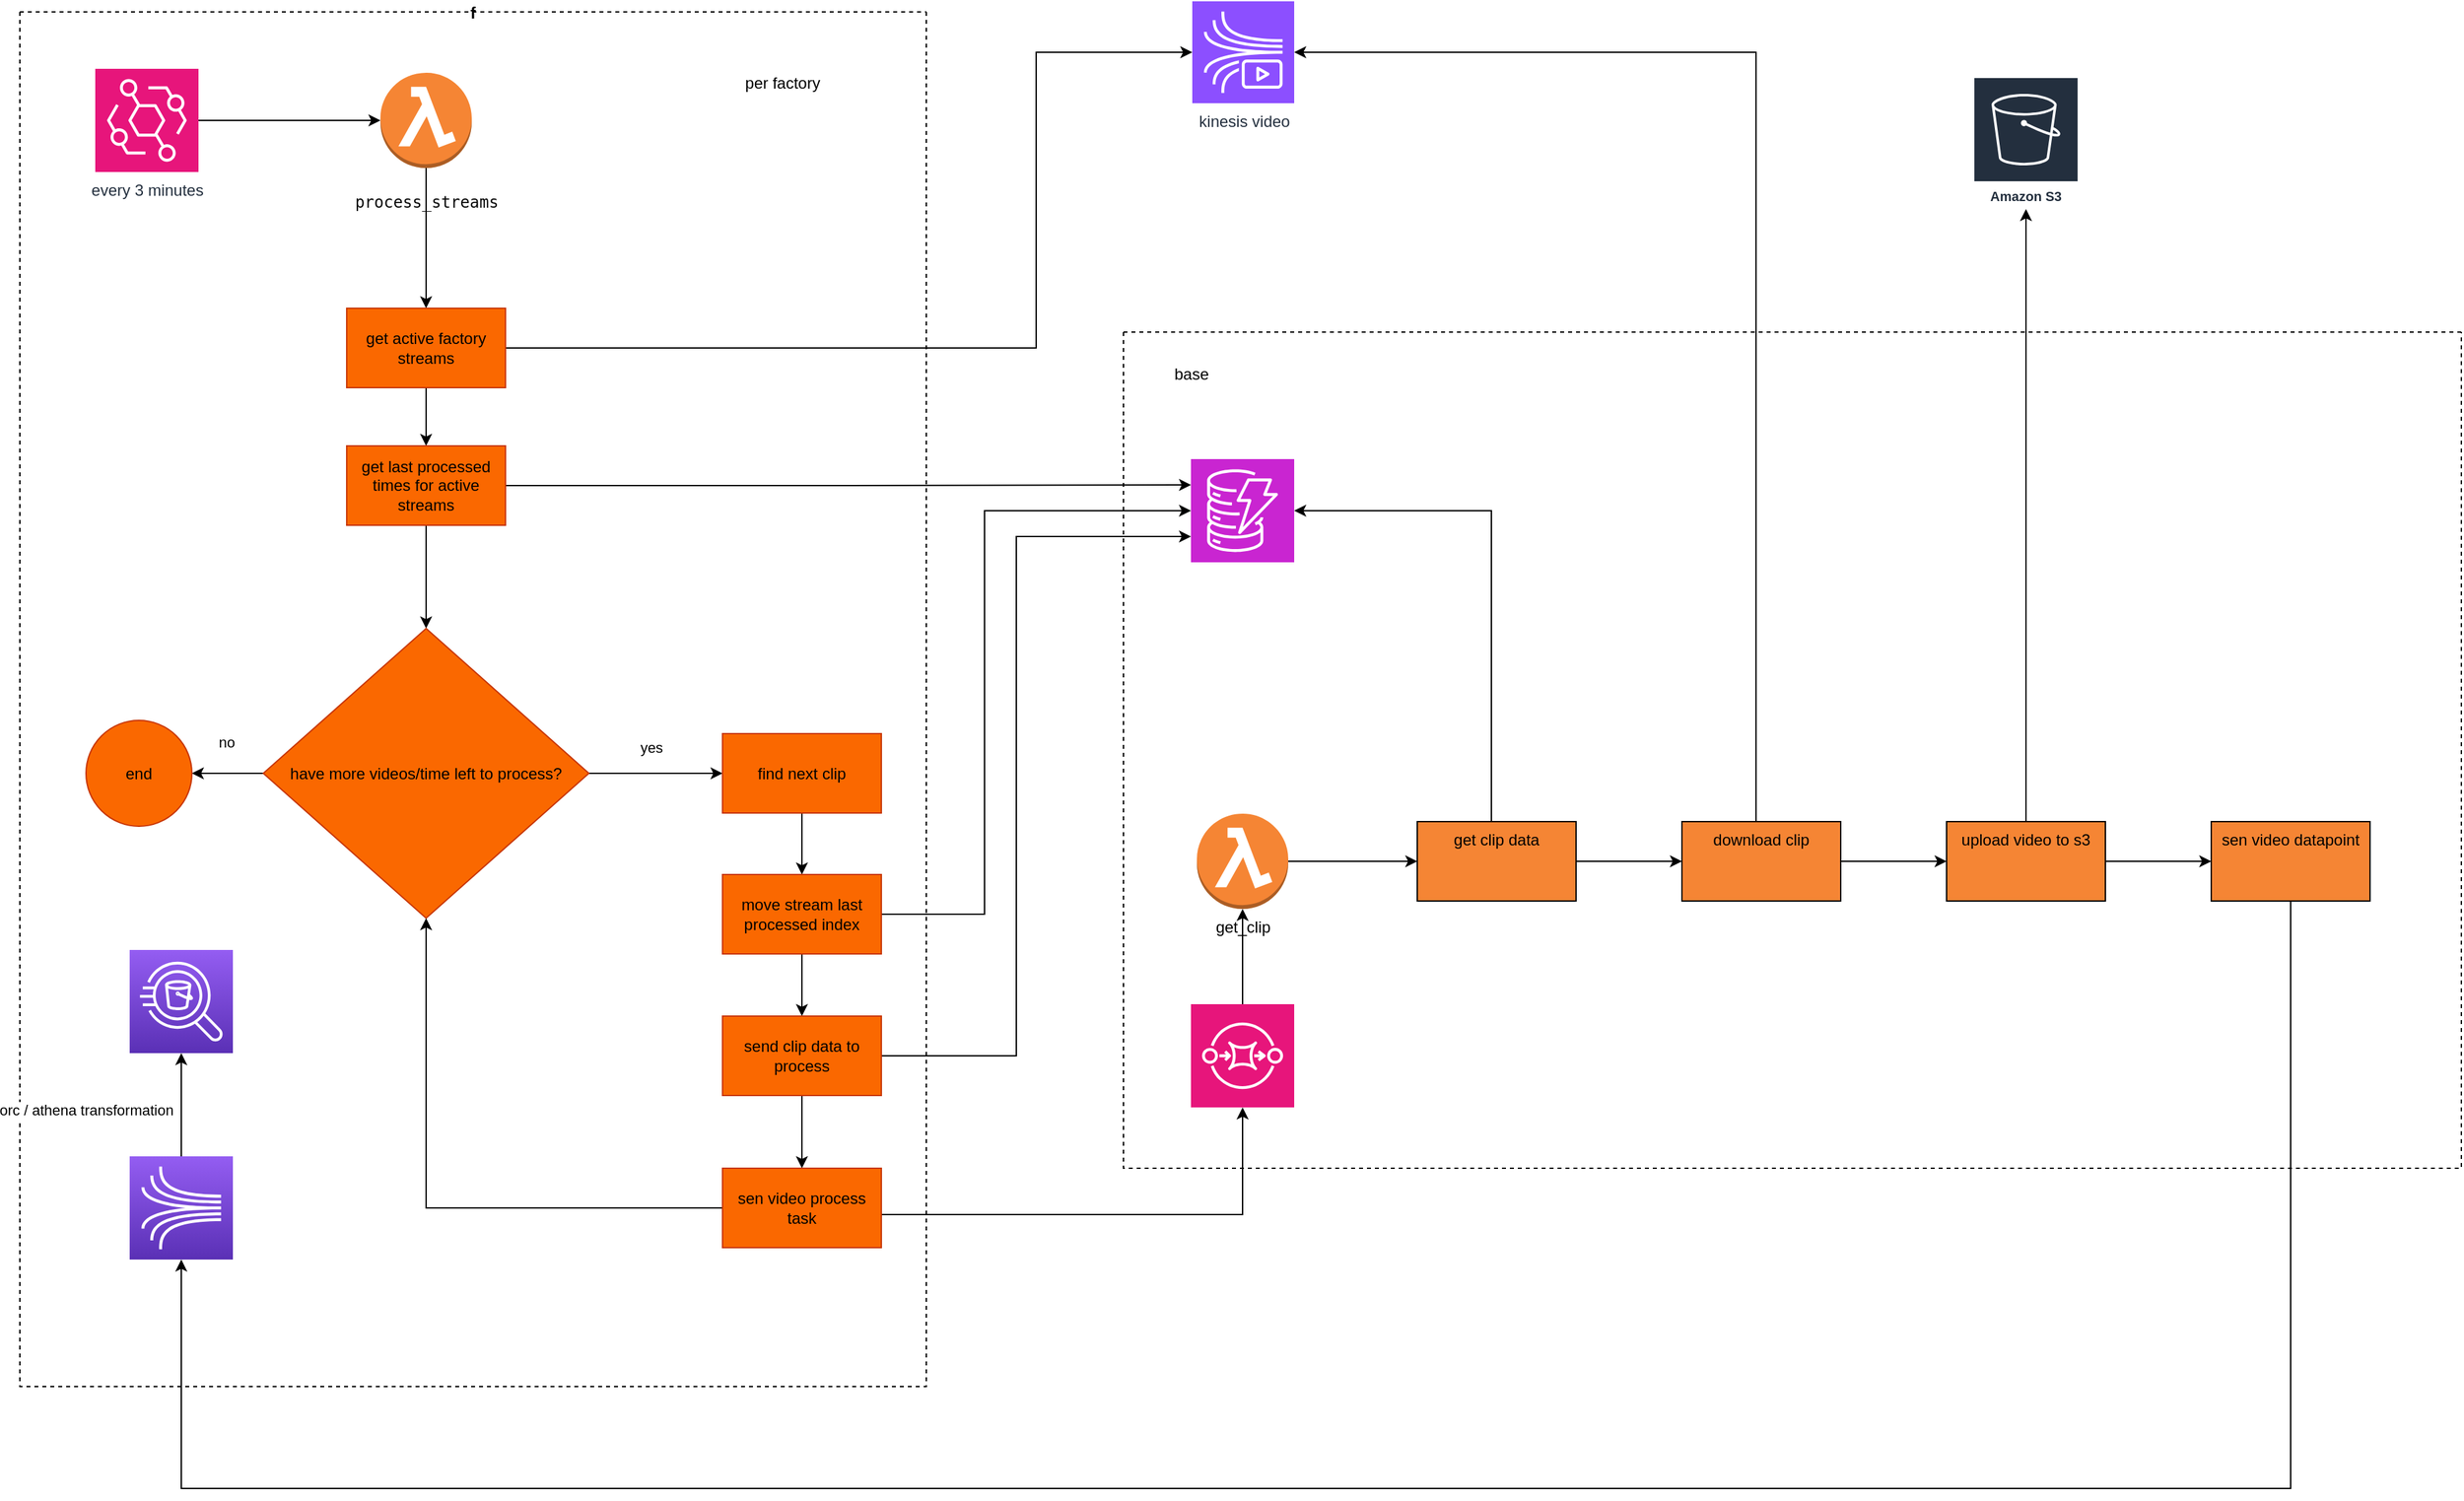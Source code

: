 <mxfile version="20.5.3" type="embed"><diagram name="Strona-1" id="QEiGq1GZzRIeu2GMsCd-"><mxGraphModel dx="2638" dy="2307" grid="0" gridSize="10" guides="1" tooltips="1" connect="1" arrows="1" fold="1" page="0" pageScale="1" pageWidth="827" pageHeight="1169" background="#ffffff" math="0" shadow="0"><root><mxCell id="0"/><mxCell id="1" parent="0"/><mxCell id="37" style="edgeStyle=orthogonalEdgeStyle;rounded=0;orthogonalLoop=1;jettySize=auto;html=1;exitX=0.5;exitY=1;exitDx=0;exitDy=0;exitPerimeter=0;" parent="1" source="IiJWaxdS1WecAF-aATmU-1" target="9" edge="1"><mxGeometry relative="1" as="geometry"/></mxCell><mxCell id="IiJWaxdS1WecAF-aATmU-1" value="&lt;div style=&quot;color: rgb(8, 8, 8);&quot;&gt;&lt;pre style=&quot;font-family:'JetBrains Mono',monospace;font-size:9,8pt;&quot;&gt;process_streams&lt;/pre&gt;&lt;/div&gt;" style="outlineConnect=0;dashed=0;verticalLabelPosition=bottom;verticalAlign=top;align=center;html=1;shape=mxgraph.aws3.lambda_function;fillColor=#F58534;gradientColor=none;" parent="1" vertex="1"><mxGeometry x="-486.5" y="-712" width="69" height="72" as="geometry"/></mxCell><mxCell id="2" style="edgeStyle=orthogonalEdgeStyle;rounded=0;orthogonalLoop=1;jettySize=auto;html=1;" parent="1" source="IiJWaxdS1WecAF-aATmU-5" target="IiJWaxdS1WecAF-aATmU-1" edge="1"><mxGeometry relative="1" as="geometry"/></mxCell><mxCell id="IiJWaxdS1WecAF-aATmU-5" value="every 3 minutes" style="sketch=0;points=[[0,0,0],[0.25,0,0],[0.5,0,0],[0.75,0,0],[1,0,0],[0,1,0],[0.25,1,0],[0.5,1,0],[0.75,1,0],[1,1,0],[0,0.25,0],[0,0.5,0],[0,0.75,0],[1,0.25,0],[1,0.5,0],[1,0.75,0]];outlineConnect=0;fontColor=#232F3E;fillColor=#E7157B;strokeColor=#ffffff;dashed=0;verticalLabelPosition=bottom;verticalAlign=top;align=center;html=1;fontSize=12;fontStyle=0;aspect=fixed;shape=mxgraph.aws4.resourceIcon;resIcon=mxgraph.aws4.eventbridge;" parent="1" vertex="1"><mxGeometry x="-702" y="-715" width="78" height="78" as="geometry"/></mxCell><mxCell id="IiJWaxdS1WecAF-aATmU-47" value="kinesis video" style="sketch=0;points=[[0,0,0],[0.25,0,0],[0.5,0,0],[0.75,0,0],[1,0,0],[0,1,0],[0.25,1,0],[0.5,1,0],[0.75,1,0],[1,1,0],[0,0.25,0],[0,0.5,0],[0,0.75,0],[1,0.25,0],[1,0.5,0],[1,0.75,0]];outlineConnect=0;fontColor=#232F3E;fillColor=#8C4FFF;strokeColor=#ffffff;dashed=0;verticalLabelPosition=bottom;verticalAlign=top;align=center;html=1;fontSize=12;fontStyle=0;aspect=fixed;shape=mxgraph.aws4.resourceIcon;resIcon=mxgraph.aws4.kinesis_video_streams;" parent="1" vertex="1"><mxGeometry x="127" y="-766" width="77" height="77" as="geometry"/></mxCell><mxCell id="an-CKFU3sV3JPkz43zPG-1" value="" style="sketch=0;points=[[0,0,0],[0.25,0,0],[0.5,0,0],[0.75,0,0],[1,0,0],[0,1,0],[0.25,1,0],[0.5,1,0],[0.75,1,0],[1,1,0],[0,0.25,0],[0,0.5,0],[0,0.75,0],[1,0.25,0],[1,0.5,0],[1,0.75,0]];outlineConnect=0;fontColor=#232F3E;fillColor=#C925D1;strokeColor=#ffffff;dashed=0;verticalLabelPosition=bottom;verticalAlign=top;align=center;html=1;fontSize=12;fontStyle=0;aspect=fixed;shape=mxgraph.aws4.resourceIcon;resIcon=mxgraph.aws4.dynamodb;" parent="1" vertex="1"><mxGeometry x="126" y="-420" width="78" height="78" as="geometry"/></mxCell><mxCell id="11" style="edgeStyle=orthogonalEdgeStyle;rounded=0;orthogonalLoop=1;jettySize=auto;html=1;exitX=1;exitY=0.5;exitDx=0;exitDy=0;entryX=0;entryY=0.5;entryDx=0;entryDy=0;entryPerimeter=0;" parent="1" source="9" target="IiJWaxdS1WecAF-aATmU-47" edge="1"><mxGeometry relative="1" as="geometry"><Array as="points"><mxPoint x="9" y="-504"/><mxPoint x="9" y="-727"/></Array></mxGeometry></mxCell><mxCell id="14" style="edgeStyle=orthogonalEdgeStyle;rounded=0;orthogonalLoop=1;jettySize=auto;html=1;exitX=0.5;exitY=1;exitDx=0;exitDy=0;entryX=0.5;entryY=0;entryDx=0;entryDy=0;" parent="1" source="9" target="13" edge="1"><mxGeometry relative="1" as="geometry"/></mxCell><mxCell id="15" style="edgeStyle=orthogonalEdgeStyle;rounded=0;orthogonalLoop=1;jettySize=auto;html=1;exitX=1;exitY=0.5;exitDx=0;exitDy=0;entryX=0;entryY=0.25;entryDx=0;entryDy=0;entryPerimeter=0;" parent="1" source="13" target="an-CKFU3sV3JPkz43zPG-1" edge="1"><mxGeometry relative="1" as="geometry"/></mxCell><mxCell id="17" style="edgeStyle=orthogonalEdgeStyle;rounded=0;orthogonalLoop=1;jettySize=auto;html=1;entryX=0.5;entryY=0;entryDx=0;entryDy=0;" parent="1" source="13" target="16" edge="1"><mxGeometry relative="1" as="geometry"/></mxCell><mxCell id="13" value="get last processed times for active streams" style="rounded=0;whiteSpace=wrap;html=1;fillColor=#fa6800;fontColor=#000000;strokeColor=#C73500;" parent="1" vertex="1"><mxGeometry x="-512" y="-430" width="120" height="60" as="geometry"/></mxCell><mxCell id="20" value="yes" style="edgeStyle=orthogonalEdgeStyle;rounded=0;orthogonalLoop=1;jettySize=auto;html=1;exitX=1;exitY=0.5;exitDx=0;exitDy=0;entryX=0;entryY=0.5;entryDx=0;entryDy=0;" parent="1" source="16" target="19" edge="1"><mxGeometry x="-0.05" y="20" relative="1" as="geometry"><mxPoint x="-1" as="offset"/></mxGeometry></mxCell><mxCell id="34" value="no" style="edgeStyle=orthogonalEdgeStyle;rounded=0;orthogonalLoop=1;jettySize=auto;html=1;entryX=1;entryY=0.5;entryDx=0;entryDy=0;" parent="1" source="16" target="35" edge="1"><mxGeometry x="0.02" y="-24" relative="1" as="geometry"><mxPoint x="-718" y="-182.5" as="targetPoint"/><mxPoint x="-1" as="offset"/></mxGeometry></mxCell><mxCell id="16" value="have more videos/time left to process?" style="rhombus;whiteSpace=wrap;html=1;fillColor=#fa6800;fontColor=#000000;strokeColor=#C73500;" parent="1" vertex="1"><mxGeometry x="-575" y="-292" width="246" height="219" as="geometry"/></mxCell><mxCell id="22" style="edgeStyle=orthogonalEdgeStyle;rounded=0;orthogonalLoop=1;jettySize=auto;html=1;exitX=0.5;exitY=1;exitDx=0;exitDy=0;entryX=0.5;entryY=0;entryDx=0;entryDy=0;" parent="1" source="19" target="21" edge="1"><mxGeometry relative="1" as="geometry"/></mxCell><mxCell id="19" value="find next clip" style="rounded=0;whiteSpace=wrap;html=1;fillColor=#fa6800;fontColor=#000000;strokeColor=#C73500;" parent="1" vertex="1"><mxGeometry x="-228" y="-212.5" width="120" height="60" as="geometry"/></mxCell><mxCell id="23" style="edgeStyle=orthogonalEdgeStyle;rounded=0;orthogonalLoop=1;jettySize=auto;html=1;exitX=1;exitY=0.5;exitDx=0;exitDy=0;entryX=0;entryY=0.5;entryDx=0;entryDy=0;entryPerimeter=0;" parent="1" source="21" target="an-CKFU3sV3JPkz43zPG-1" edge="1"><mxGeometry relative="1" as="geometry"><mxPoint x="366" y="-260" as="targetPoint"/><Array as="points"><mxPoint x="-30" y="-76"/><mxPoint x="-30" y="-381"/></Array></mxGeometry></mxCell><mxCell id="26" style="edgeStyle=orthogonalEdgeStyle;rounded=0;orthogonalLoop=1;jettySize=auto;html=1;exitX=0.5;exitY=1;exitDx=0;exitDy=0;entryX=0.5;entryY=0;entryDx=0;entryDy=0;" parent="1" source="21" target="25" edge="1"><mxGeometry relative="1" as="geometry"/></mxCell><mxCell id="21" value="move stream last processed index" style="rounded=0;whiteSpace=wrap;html=1;fillColor=#fa6800;fontColor=#000000;strokeColor=#C73500;" parent="1" vertex="1"><mxGeometry x="-228" y="-106" width="120" height="60" as="geometry"/></mxCell><mxCell id="27" style="edgeStyle=orthogonalEdgeStyle;rounded=0;orthogonalLoop=1;jettySize=auto;html=1;entryX=0;entryY=0.75;entryDx=0;entryDy=0;entryPerimeter=0;exitX=1;exitY=0.5;exitDx=0;exitDy=0;" parent="1" source="25" target="an-CKFU3sV3JPkz43zPG-1" edge="1"><mxGeometry relative="1" as="geometry"><mxPoint x="-264" y="78" as="sourcePoint"/><Array as="points"><mxPoint x="-6" y="31"/><mxPoint x="-6" y="-361"/></Array></mxGeometry></mxCell><mxCell id="31" style="edgeStyle=orthogonalEdgeStyle;rounded=0;orthogonalLoop=1;jettySize=auto;html=1;entryX=0.5;entryY=0;entryDx=0;entryDy=0;" parent="1" source="25" target="29" edge="1"><mxGeometry relative="1" as="geometry"/></mxCell><mxCell id="25" value="send clip data to process" style="rounded=0;whiteSpace=wrap;html=1;fillColor=#fa6800;fontColor=#000000;strokeColor=#C73500;" parent="1" vertex="1"><mxGeometry x="-228" y="1" width="120" height="60" as="geometry"/></mxCell><mxCell id="30" style="edgeStyle=orthogonalEdgeStyle;rounded=0;orthogonalLoop=1;jettySize=auto;html=1;entryX=0.5;entryY=1;entryDx=0;entryDy=0;entryPerimeter=0;" parent="1" source="29" target="an-CKFU3sV3JPkz43zPG-9" edge="1"><mxGeometry relative="1" as="geometry"><Array as="points"><mxPoint x="165" y="151"/></Array></mxGeometry></mxCell><mxCell id="32" style="edgeStyle=orthogonalEdgeStyle;rounded=0;orthogonalLoop=1;jettySize=auto;html=1;entryX=0.5;entryY=1;entryDx=0;entryDy=0;" parent="1" source="29" target="16" edge="1"><mxGeometry relative="1" as="geometry"/></mxCell><mxCell id="29" value="sen video process task" style="rounded=0;whiteSpace=wrap;html=1;fillColor=#fa6800;fontColor=#000000;strokeColor=#C73500;" parent="1" vertex="1"><mxGeometry x="-228" y="116" width="120" height="60" as="geometry"/></mxCell><mxCell id="38" value="f" style="swimlane;startSize=0;dashed=1;movable=0;resizable=0;rotatable=0;deletable=0;editable=0;connectable=0;" parent="1" vertex="1"><mxGeometry x="-759" y="-758" width="685" height="1039" as="geometry"/></mxCell><mxCell id="39" value="per factory" style="text;html=1;align=center;verticalAlign=middle;resizable=0;points=[];autosize=1;strokeColor=none;fillColor=none;" parent="38" vertex="1"><mxGeometry x="538" y="41" width="75" height="26" as="geometry"/></mxCell><mxCell id="35" value="end" style="ellipse;whiteSpace=wrap;html=1;aspect=fixed;movable=1;resizable=1;rotatable=1;deletable=1;editable=1;connectable=1;fillColor=#fa6800;fontColor=#000000;strokeColor=#C73500;" parent="38" vertex="1"><mxGeometry x="50" y="535.5" width="80" height="80" as="geometry"/></mxCell><mxCell id="9" value="get active factory streams" style="rounded=0;whiteSpace=wrap;html=1;fillColor=#fa6800;fontColor=#000000;strokeColor=#C73500;" parent="38" vertex="1"><mxGeometry x="247" y="224" width="120" height="60" as="geometry"/></mxCell><mxCell id="57" value="" style="sketch=0;points=[[0,0,0],[0.25,0,0],[0.5,0,0],[0.75,0,0],[1,0,0],[0,1,0],[0.25,1,0],[0.5,1,0],[0.75,1,0],[1,1,0],[0,0.25,0],[0,0.5,0],[0,0.75,0],[1,0.25,0],[1,0.5,0],[1,0.75,0]];outlineConnect=0;fontColor=#232F3E;gradientColor=#945DF2;gradientDirection=north;fillColor=#5A30B5;strokeColor=#ffffff;dashed=0;verticalLabelPosition=bottom;verticalAlign=top;align=center;html=1;fontSize=12;fontStyle=0;aspect=fixed;shape=mxgraph.aws4.resourceIcon;resIcon=mxgraph.aws4.kinesis;" parent="38" vertex="1"><mxGeometry x="83" y="865" width="78" height="78" as="geometry"/></mxCell><mxCell id="58" value="" style="sketch=0;points=[[0,0,0],[0.25,0,0],[0.5,0,0],[0.75,0,0],[1,0,0],[0,1,0],[0.25,1,0],[0.5,1,0],[0.75,1,0],[1,1,0],[0,0.25,0],[0,0.5,0],[0,0.75,0],[1,0.25,0],[1,0.5,0],[1,0.75,0]];outlineConnect=0;fontColor=#232F3E;gradientColor=#945DF2;gradientDirection=north;fillColor=#5A30B5;strokeColor=#ffffff;dashed=0;verticalLabelPosition=bottom;verticalAlign=top;align=center;html=1;fontSize=12;fontStyle=0;aspect=fixed;shape=mxgraph.aws4.resourceIcon;resIcon=mxgraph.aws4.athena;" parent="38" vertex="1"><mxGeometry x="83" y="709" width="78" height="78" as="geometry"/></mxCell><mxCell id="63" style="edgeStyle=orthogonalEdgeStyle;rounded=0;orthogonalLoop=1;jettySize=auto;html=1;entryX=0.5;entryY=1;entryDx=0;entryDy=0;entryPerimeter=0;exitX=0.5;exitY=0;exitDx=0;exitDy=0;exitPerimeter=0;" parent="38" source="57" target="58" edge="1"><mxGeometry relative="1" as="geometry"><mxPoint x="54" y="852" as="sourcePoint"/><Array as="points"><mxPoint x="122" y="854"/><mxPoint x="122" y="854"/></Array></mxGeometry></mxCell><mxCell id="64" value="orc / athena transformation" style="edgeLabel;html=1;align=center;verticalAlign=middle;resizable=0;points=[];" parent="63" vertex="1" connectable="0"><mxGeometry x="-0.245" y="2" relative="1" as="geometry"><mxPoint x="-70" y="-6" as="offset"/></mxGeometry></mxCell><mxCell id="40" value="" style="swimlane;startSize=0;dashed=1;" parent="1" vertex="1"><mxGeometry x="75" y="-516" width="1011" height="632" as="geometry"/></mxCell><mxCell id="41" value="base" style="text;html=1;align=center;verticalAlign=middle;resizable=0;points=[];autosize=1;strokeColor=none;fillColor=none;" parent="40" vertex="1"><mxGeometry x="29" y="19" width="44" height="26" as="geometry"/></mxCell><mxCell id="43" style="edgeStyle=orthogonalEdgeStyle;rounded=0;orthogonalLoop=1;jettySize=auto;html=1;entryX=0.5;entryY=1;entryDx=0;entryDy=0;entryPerimeter=0;" parent="40" source="an-CKFU3sV3JPkz43zPG-9" target="42" edge="1"><mxGeometry relative="1" as="geometry"/></mxCell><mxCell id="an-CKFU3sV3JPkz43zPG-9" value="" style="sketch=0;points=[[0,0,0],[0.25,0,0],[0.5,0,0],[0.75,0,0],[1,0,0],[0,1,0],[0.25,1,0],[0.5,1,0],[0.75,1,0],[1,1,0],[0,0.25,0],[0,0.5,0],[0,0.75,0],[1,0.25,0],[1,0.5,0],[1,0.75,0]];outlineConnect=0;fontColor=#232F3E;fillColor=#E7157B;strokeColor=#ffffff;dashed=0;verticalLabelPosition=bottom;verticalAlign=top;align=center;html=1;fontSize=12;fontStyle=0;aspect=fixed;shape=mxgraph.aws4.resourceIcon;resIcon=mxgraph.aws4.sqs;" parent="40" vertex="1"><mxGeometry x="51" y="508" width="78" height="78" as="geometry"/></mxCell><mxCell id="46" value="" style="edgeStyle=orthogonalEdgeStyle;rounded=0;orthogonalLoop=1;jettySize=auto;html=1;" parent="40" source="42" target="45" edge="1"><mxGeometry relative="1" as="geometry"/></mxCell><mxCell id="42" value="get_clip" style="outlineConnect=0;dashed=0;verticalLabelPosition=bottom;verticalAlign=top;align=center;html=1;shape=mxgraph.aws3.lambda_function;fillColor=#F58534;gradientColor=none;" parent="40" vertex="1"><mxGeometry x="55.5" y="364" width="69" height="72" as="geometry"/></mxCell><mxCell id="51" value="" style="edgeStyle=orthogonalEdgeStyle;rounded=0;orthogonalLoop=1;jettySize=auto;html=1;" parent="40" source="45" target="50" edge="1"><mxGeometry relative="1" as="geometry"/></mxCell><mxCell id="45" value="get clip data" style="whiteSpace=wrap;html=1;verticalAlign=top;fillColor=#F58534;dashed=0;gradientColor=none;" parent="40" vertex="1"><mxGeometry x="222" y="370" width="120" height="60" as="geometry"/></mxCell><mxCell id="54" value="" style="edgeStyle=orthogonalEdgeStyle;rounded=0;orthogonalLoop=1;jettySize=auto;html=1;" parent="40" source="50" target="53" edge="1"><mxGeometry relative="1" as="geometry"/></mxCell><mxCell id="50" value="download clip" style="whiteSpace=wrap;html=1;verticalAlign=top;fillColor=#F58534;dashed=0;gradientColor=none;" parent="40" vertex="1"><mxGeometry x="422" y="370" width="120" height="60" as="geometry"/></mxCell><mxCell id="61" value="" style="edgeStyle=orthogonalEdgeStyle;rounded=0;orthogonalLoop=1;jettySize=auto;html=1;" parent="40" source="53" target="60" edge="1"><mxGeometry relative="1" as="geometry"/></mxCell><mxCell id="53" value="upload video to s3" style="whiteSpace=wrap;html=1;verticalAlign=top;fillColor=#F58534;dashed=0;gradientColor=none;" parent="40" vertex="1"><mxGeometry x="622" y="370" width="120" height="60" as="geometry"/></mxCell><mxCell id="60" value="sen video datapoint" style="whiteSpace=wrap;html=1;verticalAlign=top;fillColor=#F58534;dashed=0;gradientColor=none;" parent="40" vertex="1"><mxGeometry x="822" y="370" width="120" height="60" as="geometry"/></mxCell><mxCell id="48" style="edgeStyle=orthogonalEdgeStyle;rounded=0;orthogonalLoop=1;jettySize=auto;html=1;entryX=1;entryY=0.5;entryDx=0;entryDy=0;entryPerimeter=0;" parent="1" source="45" target="an-CKFU3sV3JPkz43zPG-1" edge="1"><mxGeometry relative="1" as="geometry"><Array as="points"><mxPoint x="353" y="-381"/></Array></mxGeometry></mxCell><mxCell id="52" style="edgeStyle=orthogonalEdgeStyle;rounded=0;orthogonalLoop=1;jettySize=auto;html=1;entryX=1;entryY=0.5;entryDx=0;entryDy=0;entryPerimeter=0;" parent="1" source="50" target="IiJWaxdS1WecAF-aATmU-47" edge="1"><mxGeometry relative="1" as="geometry"><Array as="points"><mxPoint x="553" y="-727"/></Array></mxGeometry></mxCell><mxCell id="62" style="edgeStyle=orthogonalEdgeStyle;rounded=0;orthogonalLoop=1;jettySize=auto;html=1;entryX=0.5;entryY=1;entryDx=0;entryDy=0;entryPerimeter=0;" parent="1" source="60" target="57" edge="1"><mxGeometry relative="1" as="geometry"><Array as="points"><mxPoint x="957" y="358"/><mxPoint x="-637" y="358"/></Array></mxGeometry></mxCell><mxCell id="56" value="Amazon S3" style="sketch=0;outlineConnect=0;fontColor=#232F3E;gradientColor=none;strokeColor=#ffffff;fillColor=#232F3E;dashed=0;verticalLabelPosition=middle;verticalAlign=bottom;align=center;html=1;whiteSpace=wrap;fontSize=10;fontStyle=1;spacing=3;shape=mxgraph.aws4.productIcon;prIcon=mxgraph.aws4.s3;" parent="1" vertex="1"><mxGeometry x="717" y="-709" width="80" height="100" as="geometry"/></mxCell><mxCell id="59" style="edgeStyle=orthogonalEdgeStyle;rounded=0;orthogonalLoop=1;jettySize=auto;html=1;" parent="1" source="53" target="56" edge="1"><mxGeometry relative="1" as="geometry"/></mxCell></root></mxGraphModel></diagram></mxfile>